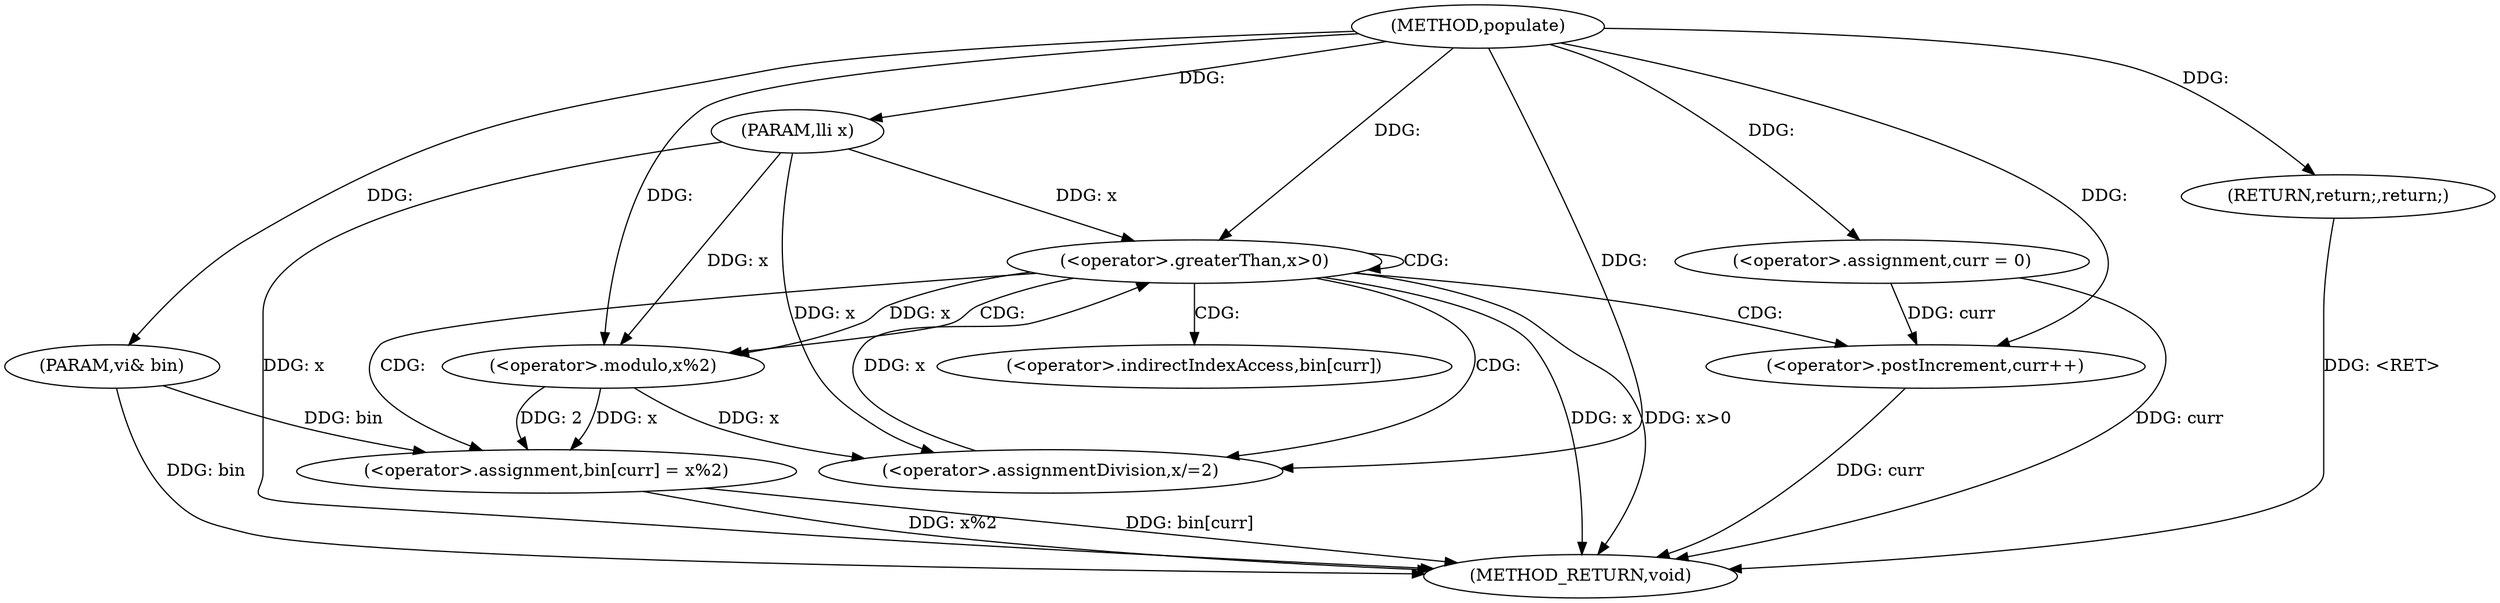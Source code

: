 digraph "populate" {  
"1000217" [label = "(METHOD,populate)" ]
"1000243" [label = "(METHOD_RETURN,void)" ]
"1000218" [label = "(PARAM,lli x)" ]
"1000219" [label = "(PARAM,vi& bin)" ]
"1000222" [label = "(<operator>.assignment,curr = 0)" ]
"1000242" [label = "(RETURN,return;,return;)" ]
"1000226" [label = "(<operator>.greaterThan,x>0)" ]
"1000230" [label = "(<operator>.assignment,bin[curr] = x%2)" ]
"1000237" [label = "(<operator>.assignmentDivision,x/=2)" ]
"1000240" [label = "(<operator>.postIncrement,curr++)" ]
"1000234" [label = "(<operator>.modulo,x%2)" ]
"1000231" [label = "(<operator>.indirectIndexAccess,bin[curr])" ]
  "1000242" -> "1000243"  [ label = "DDG: <RET>"] 
  "1000218" -> "1000243"  [ label = "DDG: x"] 
  "1000219" -> "1000243"  [ label = "DDG: bin"] 
  "1000222" -> "1000243"  [ label = "DDG: curr"] 
  "1000226" -> "1000243"  [ label = "DDG: x"] 
  "1000226" -> "1000243"  [ label = "DDG: x>0"] 
  "1000230" -> "1000243"  [ label = "DDG: bin[curr]"] 
  "1000230" -> "1000243"  [ label = "DDG: x%2"] 
  "1000240" -> "1000243"  [ label = "DDG: curr"] 
  "1000217" -> "1000218"  [ label = "DDG: "] 
  "1000217" -> "1000219"  [ label = "DDG: "] 
  "1000217" -> "1000222"  [ label = "DDG: "] 
  "1000217" -> "1000242"  [ label = "DDG: "] 
  "1000237" -> "1000226"  [ label = "DDG: x"] 
  "1000218" -> "1000226"  [ label = "DDG: x"] 
  "1000217" -> "1000226"  [ label = "DDG: "] 
  "1000234" -> "1000230"  [ label = "DDG: x"] 
  "1000234" -> "1000230"  [ label = "DDG: 2"] 
  "1000217" -> "1000237"  [ label = "DDG: "] 
  "1000219" -> "1000230"  [ label = "DDG: bin"] 
  "1000234" -> "1000237"  [ label = "DDG: x"] 
  "1000218" -> "1000237"  [ label = "DDG: x"] 
  "1000222" -> "1000240"  [ label = "DDG: curr"] 
  "1000217" -> "1000240"  [ label = "DDG: "] 
  "1000226" -> "1000234"  [ label = "DDG: x"] 
  "1000218" -> "1000234"  [ label = "DDG: x"] 
  "1000217" -> "1000234"  [ label = "DDG: "] 
  "1000226" -> "1000231"  [ label = "CDG: "] 
  "1000226" -> "1000234"  [ label = "CDG: "] 
  "1000226" -> "1000240"  [ label = "CDG: "] 
  "1000226" -> "1000226"  [ label = "CDG: "] 
  "1000226" -> "1000230"  [ label = "CDG: "] 
  "1000226" -> "1000237"  [ label = "CDG: "] 
}
